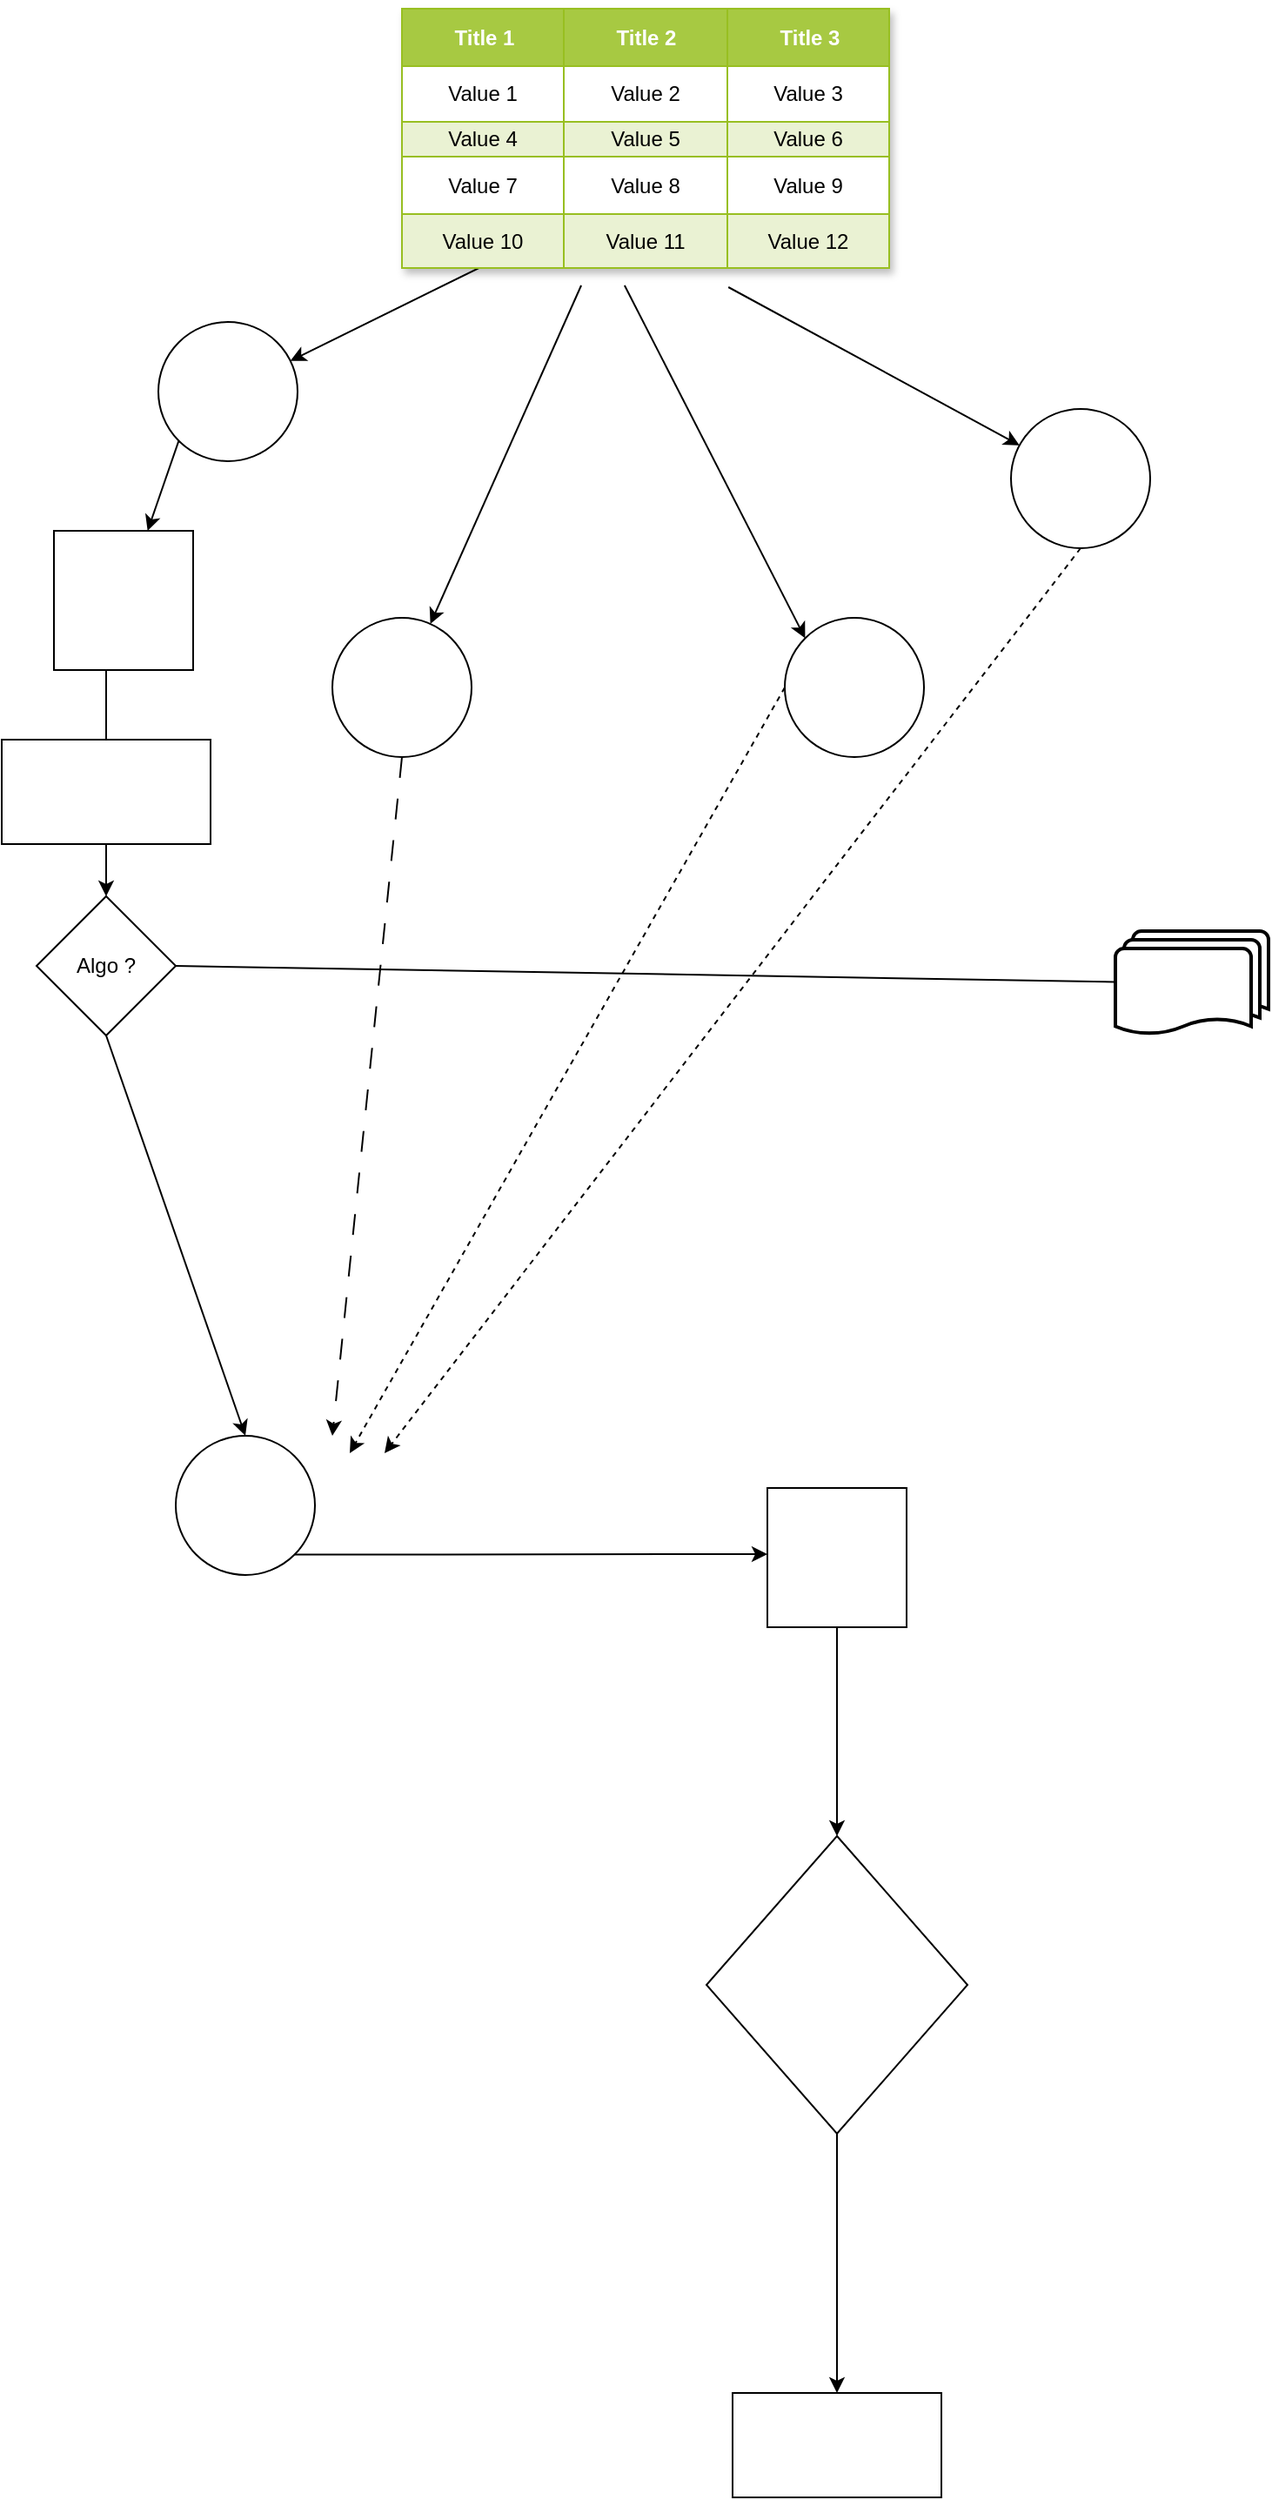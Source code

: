 <mxfile version="23.1.1" type="github">
  <diagram name="Page-1" id="6et_J9E4sg6bof_DBtYU">
    <mxGraphModel dx="2385" dy="2684" grid="1" gridSize="10" guides="1" tooltips="1" connect="1" arrows="1" fold="1" page="1" pageScale="1" pageWidth="827" pageHeight="1169" math="0" shadow="0">
      <root>
        <mxCell id="0" />
        <mxCell id="1" parent="0" />
        <mxCell id="__GGZ0lPWshj1fgfiYbz-3" value="" style="ellipse;whiteSpace=wrap;html=1;aspect=fixed;" vertex="1" parent="1">
          <mxGeometry x="100" y="140" width="80" height="80" as="geometry" />
        </mxCell>
        <mxCell id="__GGZ0lPWshj1fgfiYbz-4" value="" style="ellipse;whiteSpace=wrap;html=1;aspect=fixed;" vertex="1" parent="1">
          <mxGeometry x="200" y="310" width="80" height="80" as="geometry" />
        </mxCell>
        <mxCell id="__GGZ0lPWshj1fgfiYbz-5" value="" style="ellipse;whiteSpace=wrap;html=1;aspect=fixed;" vertex="1" parent="1">
          <mxGeometry x="460" y="310" width="80" height="80" as="geometry" />
        </mxCell>
        <mxCell id="__GGZ0lPWshj1fgfiYbz-6" value="" style="ellipse;whiteSpace=wrap;html=1;aspect=fixed;" vertex="1" parent="1">
          <mxGeometry x="590" y="190" width="80" height="80" as="geometry" />
        </mxCell>
        <mxCell id="__GGZ0lPWshj1fgfiYbz-13" value="" style="endArrow=classic;html=1;rounded=0;exitX=0.093;exitY=0.967;exitDx=0;exitDy=0;exitPerimeter=0;" edge="1" parent="1" target="__GGZ0lPWshj1fgfiYbz-4">
          <mxGeometry width="50" height="50" relative="1" as="geometry">
            <mxPoint x="343.02" y="119.01" as="sourcePoint" />
            <mxPoint x="440" y="240" as="targetPoint" />
          </mxGeometry>
        </mxCell>
        <mxCell id="__GGZ0lPWshj1fgfiYbz-14" value="" style="endArrow=classic;html=1;rounded=0;exitX=0.271;exitY=0.967;exitDx=0;exitDy=0;exitPerimeter=0;entryX=0;entryY=0;entryDx=0;entryDy=0;" edge="1" parent="1" target="__GGZ0lPWshj1fgfiYbz-5">
          <mxGeometry width="50" height="50" relative="1" as="geometry">
            <mxPoint x="367.94" y="119.01" as="sourcePoint" />
            <mxPoint x="266" y="323" as="targetPoint" />
          </mxGeometry>
        </mxCell>
        <mxCell id="__GGZ0lPWshj1fgfiYbz-15" value="" style="endArrow=classic;html=1;rounded=0;" edge="1" parent="1" target="__GGZ0lPWshj1fgfiYbz-6">
          <mxGeometry width="50" height="50" relative="1" as="geometry">
            <mxPoint x="427.6" y="120" as="sourcePoint" />
            <mxPoint x="482" y="332" as="targetPoint" />
          </mxGeometry>
        </mxCell>
        <mxCell id="__GGZ0lPWshj1fgfiYbz-16" value="" style="endArrow=classic;html=1;rounded=0;exitX=-0.007;exitY=-0.1;exitDx=0;exitDy=0;exitPerimeter=0;" edge="1" parent="1" target="__GGZ0lPWshj1fgfiYbz-3">
          <mxGeometry width="50" height="50" relative="1" as="geometry">
            <mxPoint x="329.02" y="87" as="sourcePoint" />
            <mxPoint x="605" y="221" as="targetPoint" />
          </mxGeometry>
        </mxCell>
        <mxCell id="__GGZ0lPWshj1fgfiYbz-18" value="" style="whiteSpace=wrap;html=1;aspect=fixed;" vertex="1" parent="1">
          <mxGeometry x="40" y="260" width="80" height="80" as="geometry" />
        </mxCell>
        <mxCell id="__GGZ0lPWshj1fgfiYbz-19" value="" style="endArrow=classic;html=1;rounded=0;exitX=0;exitY=1;exitDx=0;exitDy=0;" edge="1" parent="1" source="__GGZ0lPWshj1fgfiYbz-3" target="__GGZ0lPWshj1fgfiYbz-18">
          <mxGeometry width="50" height="50" relative="1" as="geometry">
            <mxPoint x="330" y="340" as="sourcePoint" />
            <mxPoint x="380" y="290" as="targetPoint" />
          </mxGeometry>
        </mxCell>
        <mxCell id="__GGZ0lPWshj1fgfiYbz-20" value="" style="endArrow=classic;html=1;rounded=0;exitX=0.375;exitY=1;exitDx=0;exitDy=0;exitPerimeter=0;" edge="1" parent="1" source="__GGZ0lPWshj1fgfiYbz-18">
          <mxGeometry width="50" height="50" relative="1" as="geometry">
            <mxPoint x="330" y="430" as="sourcePoint" />
            <mxPoint x="70" y="470" as="targetPoint" />
          </mxGeometry>
        </mxCell>
        <mxCell id="__GGZ0lPWshj1fgfiYbz-21" value="Algo ?&lt;br&gt;" style="rhombus;whiteSpace=wrap;html=1;" vertex="1" parent="1">
          <mxGeometry x="30" y="470" width="80" height="80" as="geometry" />
        </mxCell>
        <mxCell id="__GGZ0lPWshj1fgfiYbz-22" value="Assets" style="childLayout=tableLayout;recursiveResize=0;strokeColor=#98bf21;fillColor=#A7C942;shadow=1;" vertex="1" parent="1">
          <mxGeometry x="240" y="-40" width="280" height="149" as="geometry" />
        </mxCell>
        <mxCell id="__GGZ0lPWshj1fgfiYbz-23" style="shape=tableRow;horizontal=0;startSize=0;swimlaneHead=0;swimlaneBody=0;top=0;left=0;bottom=0;right=0;dropTarget=0;collapsible=0;recursiveResize=0;expand=0;fontStyle=0;strokeColor=inherit;fillColor=#ffffff;" vertex="1" parent="__GGZ0lPWshj1fgfiYbz-22">
          <mxGeometry width="280" height="33" as="geometry" />
        </mxCell>
        <mxCell id="__GGZ0lPWshj1fgfiYbz-24" value="Title 1" style="connectable=0;recursiveResize=0;strokeColor=inherit;fillColor=#A7C942;align=center;fontStyle=1;fontColor=#FFFFFF;html=1;" vertex="1" parent="__GGZ0lPWshj1fgfiYbz-23">
          <mxGeometry width="93" height="33" as="geometry">
            <mxRectangle width="93" height="33" as="alternateBounds" />
          </mxGeometry>
        </mxCell>
        <mxCell id="__GGZ0lPWshj1fgfiYbz-25" value="Title 2" style="connectable=0;recursiveResize=0;strokeColor=inherit;fillColor=#A7C942;align=center;fontStyle=1;fontColor=#FFFFFF;html=1;" vertex="1" parent="__GGZ0lPWshj1fgfiYbz-23">
          <mxGeometry x="93" width="94" height="33" as="geometry">
            <mxRectangle width="94" height="33" as="alternateBounds" />
          </mxGeometry>
        </mxCell>
        <mxCell id="__GGZ0lPWshj1fgfiYbz-26" value="Title 3" style="connectable=0;recursiveResize=0;strokeColor=inherit;fillColor=#A7C942;align=center;fontStyle=1;fontColor=#FFFFFF;html=1;" vertex="1" parent="__GGZ0lPWshj1fgfiYbz-23">
          <mxGeometry x="187" width="93" height="33" as="geometry">
            <mxRectangle width="93" height="33" as="alternateBounds" />
          </mxGeometry>
        </mxCell>
        <mxCell id="__GGZ0lPWshj1fgfiYbz-27" value="" style="shape=tableRow;horizontal=0;startSize=0;swimlaneHead=0;swimlaneBody=0;top=0;left=0;bottom=0;right=0;dropTarget=0;collapsible=0;recursiveResize=0;expand=0;fontStyle=0;strokeColor=inherit;fillColor=#ffffff;" vertex="1" parent="__GGZ0lPWshj1fgfiYbz-22">
          <mxGeometry y="33" width="280" height="32" as="geometry" />
        </mxCell>
        <mxCell id="__GGZ0lPWshj1fgfiYbz-28" value="Value 1" style="connectable=0;recursiveResize=0;strokeColor=inherit;fillColor=inherit;align=center;whiteSpace=wrap;html=1;" vertex="1" parent="__GGZ0lPWshj1fgfiYbz-27">
          <mxGeometry width="93" height="32" as="geometry">
            <mxRectangle width="93" height="32" as="alternateBounds" />
          </mxGeometry>
        </mxCell>
        <mxCell id="__GGZ0lPWshj1fgfiYbz-29" value="Value 2" style="connectable=0;recursiveResize=0;strokeColor=inherit;fillColor=inherit;align=center;whiteSpace=wrap;html=1;" vertex="1" parent="__GGZ0lPWshj1fgfiYbz-27">
          <mxGeometry x="93" width="94" height="32" as="geometry">
            <mxRectangle width="94" height="32" as="alternateBounds" />
          </mxGeometry>
        </mxCell>
        <mxCell id="__GGZ0lPWshj1fgfiYbz-30" value="Value 3" style="connectable=0;recursiveResize=0;strokeColor=inherit;fillColor=inherit;align=center;whiteSpace=wrap;html=1;" vertex="1" parent="__GGZ0lPWshj1fgfiYbz-27">
          <mxGeometry x="187" width="93" height="32" as="geometry">
            <mxRectangle width="93" height="32" as="alternateBounds" />
          </mxGeometry>
        </mxCell>
        <mxCell id="__GGZ0lPWshj1fgfiYbz-31" value="" style="shape=tableRow;horizontal=0;startSize=0;swimlaneHead=0;swimlaneBody=0;top=0;left=0;bottom=0;right=0;dropTarget=0;collapsible=0;recursiveResize=0;expand=0;fontStyle=1;strokeColor=inherit;fillColor=#EAF2D3;" vertex="1" parent="__GGZ0lPWshj1fgfiYbz-22">
          <mxGeometry y="65" width="280" height="20" as="geometry" />
        </mxCell>
        <mxCell id="__GGZ0lPWshj1fgfiYbz-32" value="Value 4" style="connectable=0;recursiveResize=0;strokeColor=inherit;fillColor=inherit;whiteSpace=wrap;html=1;" vertex="1" parent="__GGZ0lPWshj1fgfiYbz-31">
          <mxGeometry width="93" height="20" as="geometry">
            <mxRectangle width="93" height="20" as="alternateBounds" />
          </mxGeometry>
        </mxCell>
        <mxCell id="__GGZ0lPWshj1fgfiYbz-33" value="Value 5" style="connectable=0;recursiveResize=0;strokeColor=inherit;fillColor=inherit;whiteSpace=wrap;html=1;" vertex="1" parent="__GGZ0lPWshj1fgfiYbz-31">
          <mxGeometry x="93" width="94" height="20" as="geometry">
            <mxRectangle width="94" height="20" as="alternateBounds" />
          </mxGeometry>
        </mxCell>
        <mxCell id="__GGZ0lPWshj1fgfiYbz-34" value="Value 6" style="connectable=0;recursiveResize=0;strokeColor=inherit;fillColor=inherit;whiteSpace=wrap;html=1;" vertex="1" parent="__GGZ0lPWshj1fgfiYbz-31">
          <mxGeometry x="187" width="93" height="20" as="geometry">
            <mxRectangle width="93" height="20" as="alternateBounds" />
          </mxGeometry>
        </mxCell>
        <mxCell id="__GGZ0lPWshj1fgfiYbz-35" value="" style="shape=tableRow;horizontal=0;startSize=0;swimlaneHead=0;swimlaneBody=0;top=0;left=0;bottom=0;right=0;dropTarget=0;collapsible=0;recursiveResize=0;expand=0;fontStyle=0;strokeColor=inherit;fillColor=#ffffff;" vertex="1" parent="__GGZ0lPWshj1fgfiYbz-22">
          <mxGeometry y="85" width="280" height="33" as="geometry" />
        </mxCell>
        <mxCell id="__GGZ0lPWshj1fgfiYbz-36" value="Value 7" style="connectable=0;recursiveResize=0;strokeColor=inherit;fillColor=inherit;fontStyle=0;align=center;whiteSpace=wrap;html=1;" vertex="1" parent="__GGZ0lPWshj1fgfiYbz-35">
          <mxGeometry width="93" height="33" as="geometry">
            <mxRectangle width="93" height="33" as="alternateBounds" />
          </mxGeometry>
        </mxCell>
        <mxCell id="__GGZ0lPWshj1fgfiYbz-37" value="Value 8" style="connectable=0;recursiveResize=0;strokeColor=inherit;fillColor=inherit;fontStyle=0;align=center;whiteSpace=wrap;html=1;" vertex="1" parent="__GGZ0lPWshj1fgfiYbz-35">
          <mxGeometry x="93" width="94" height="33" as="geometry">
            <mxRectangle width="94" height="33" as="alternateBounds" />
          </mxGeometry>
        </mxCell>
        <mxCell id="__GGZ0lPWshj1fgfiYbz-38" value="Value 9" style="connectable=0;recursiveResize=0;strokeColor=inherit;fillColor=inherit;fontStyle=0;align=center;whiteSpace=wrap;html=1;" vertex="1" parent="__GGZ0lPWshj1fgfiYbz-35">
          <mxGeometry x="187" width="93" height="33" as="geometry">
            <mxRectangle width="93" height="33" as="alternateBounds" />
          </mxGeometry>
        </mxCell>
        <mxCell id="__GGZ0lPWshj1fgfiYbz-39" value="" style="shape=tableRow;horizontal=0;startSize=0;swimlaneHead=0;swimlaneBody=0;top=0;left=0;bottom=0;right=0;dropTarget=0;collapsible=0;recursiveResize=0;expand=0;fontStyle=1;strokeColor=inherit;fillColor=#EAF2D3;" vertex="1" parent="__GGZ0lPWshj1fgfiYbz-22">
          <mxGeometry y="118" width="280" height="31" as="geometry" />
        </mxCell>
        <mxCell id="__GGZ0lPWshj1fgfiYbz-40" value="Value 10" style="connectable=0;recursiveResize=0;strokeColor=inherit;fillColor=inherit;whiteSpace=wrap;html=1;" vertex="1" parent="__GGZ0lPWshj1fgfiYbz-39">
          <mxGeometry width="93" height="31" as="geometry">
            <mxRectangle width="93" height="31" as="alternateBounds" />
          </mxGeometry>
        </mxCell>
        <mxCell id="__GGZ0lPWshj1fgfiYbz-41" value="Value 11" style="connectable=0;recursiveResize=0;strokeColor=inherit;fillColor=inherit;whiteSpace=wrap;html=1;" vertex="1" parent="__GGZ0lPWshj1fgfiYbz-39">
          <mxGeometry x="93" width="94" height="31" as="geometry">
            <mxRectangle width="94" height="31" as="alternateBounds" />
          </mxGeometry>
        </mxCell>
        <mxCell id="__GGZ0lPWshj1fgfiYbz-42" value="Value 12" style="connectable=0;recursiveResize=0;strokeColor=inherit;fillColor=inherit;whiteSpace=wrap;html=1;" vertex="1" parent="__GGZ0lPWshj1fgfiYbz-39">
          <mxGeometry x="187" width="93" height="31" as="geometry">
            <mxRectangle width="93" height="31" as="alternateBounds" />
          </mxGeometry>
        </mxCell>
        <mxCell id="__GGZ0lPWshj1fgfiYbz-43" value="" style="strokeWidth=2;html=1;shape=mxgraph.flowchart.multi-document;whiteSpace=wrap;" vertex="1" parent="1">
          <mxGeometry x="650" y="490" width="88" height="60" as="geometry" />
        </mxCell>
        <mxCell id="__GGZ0lPWshj1fgfiYbz-46" value="" style="endArrow=none;html=1;rounded=0;exitX=1;exitY=0.5;exitDx=0;exitDy=0;" edge="1" parent="1" source="__GGZ0lPWshj1fgfiYbz-21" target="__GGZ0lPWshj1fgfiYbz-43">
          <mxGeometry width="50" height="50" relative="1" as="geometry">
            <mxPoint x="340" y="420" as="sourcePoint" />
            <mxPoint x="390" y="370" as="targetPoint" />
          </mxGeometry>
        </mxCell>
        <mxCell id="__GGZ0lPWshj1fgfiYbz-48" value="" style="endArrow=classic;html=1;rounded=0;exitX=0.5;exitY=1;exitDx=0;exitDy=0;entryX=0.5;entryY=0;entryDx=0;entryDy=0;" edge="1" parent="1" source="__GGZ0lPWshj1fgfiYbz-21" target="__GGZ0lPWshj1fgfiYbz-50">
          <mxGeometry width="50" height="50" relative="1" as="geometry">
            <mxPoint x="340" y="450" as="sourcePoint" />
            <mxPoint x="70" y="630" as="targetPoint" />
          </mxGeometry>
        </mxCell>
        <mxCell id="__GGZ0lPWshj1fgfiYbz-50" value="" style="ellipse;whiteSpace=wrap;html=1;aspect=fixed;" vertex="1" parent="1">
          <mxGeometry x="110" y="780" width="80" height="80" as="geometry" />
        </mxCell>
        <mxCell id="__GGZ0lPWshj1fgfiYbz-52" value="" style="rounded=0;whiteSpace=wrap;html=1;" vertex="1" parent="1">
          <mxGeometry x="10" y="380" width="120" height="60" as="geometry" />
        </mxCell>
        <mxCell id="__GGZ0lPWshj1fgfiYbz-53" value="" style="endArrow=classic;html=1;rounded=0;exitX=0.5;exitY=1;exitDx=0;exitDy=0;dashed=1;dashPattern=12 12;" edge="1" parent="1" source="__GGZ0lPWshj1fgfiYbz-4">
          <mxGeometry width="50" height="50" relative="1" as="geometry">
            <mxPoint x="550" y="660" as="sourcePoint" />
            <mxPoint x="200" y="780" as="targetPoint" />
          </mxGeometry>
        </mxCell>
        <mxCell id="__GGZ0lPWshj1fgfiYbz-54" value="" style="endArrow=classic;html=1;rounded=0;exitX=0;exitY=0.5;exitDx=0;exitDy=0;dashed=1;" edge="1" parent="1" source="__GGZ0lPWshj1fgfiYbz-5">
          <mxGeometry width="50" height="50" relative="1" as="geometry">
            <mxPoint x="280" y="770" as="sourcePoint" />
            <mxPoint x="210" y="790" as="targetPoint" />
          </mxGeometry>
        </mxCell>
        <mxCell id="__GGZ0lPWshj1fgfiYbz-55" value="" style="endArrow=classic;html=1;rounded=0;exitX=0.5;exitY=1;exitDx=0;exitDy=0;dashed=1;" edge="1" parent="1" source="__GGZ0lPWshj1fgfiYbz-6">
          <mxGeometry width="50" height="50" relative="1" as="geometry">
            <mxPoint x="550" y="660" as="sourcePoint" />
            <mxPoint x="230" y="790" as="targetPoint" />
          </mxGeometry>
        </mxCell>
        <mxCell id="__GGZ0lPWshj1fgfiYbz-56" value="" style="endArrow=classic;html=1;rounded=0;exitX=1;exitY=1;exitDx=0;exitDy=0;" edge="1" parent="1" source="__GGZ0lPWshj1fgfiYbz-50">
          <mxGeometry width="50" height="50" relative="1" as="geometry">
            <mxPoint x="550" y="660" as="sourcePoint" />
            <mxPoint x="450" y="848" as="targetPoint" />
          </mxGeometry>
        </mxCell>
        <mxCell id="__GGZ0lPWshj1fgfiYbz-57" value="" style="whiteSpace=wrap;html=1;aspect=fixed;" vertex="1" parent="1">
          <mxGeometry x="450" y="810" width="80" height="80" as="geometry" />
        </mxCell>
        <mxCell id="__GGZ0lPWshj1fgfiYbz-58" value="" style="endArrow=classic;html=1;rounded=0;exitX=0.5;exitY=1;exitDx=0;exitDy=0;" edge="1" parent="1" source="__GGZ0lPWshj1fgfiYbz-57">
          <mxGeometry width="50" height="50" relative="1" as="geometry">
            <mxPoint x="550" y="870" as="sourcePoint" />
            <mxPoint x="490" y="1010" as="targetPoint" />
          </mxGeometry>
        </mxCell>
        <mxCell id="__GGZ0lPWshj1fgfiYbz-59" value="" style="rhombus;whiteSpace=wrap;html=1;" vertex="1" parent="1">
          <mxGeometry x="415" y="1010" width="150" height="171" as="geometry" />
        </mxCell>
        <mxCell id="__GGZ0lPWshj1fgfiYbz-60" value="" style="rounded=0;whiteSpace=wrap;html=1;" vertex="1" parent="1">
          <mxGeometry x="430" y="1330" width="120" height="60" as="geometry" />
        </mxCell>
        <mxCell id="__GGZ0lPWshj1fgfiYbz-61" value="" style="endArrow=classic;html=1;rounded=0;exitX=0.5;exitY=1;exitDx=0;exitDy=0;entryX=0.5;entryY=0;entryDx=0;entryDy=0;" edge="1" parent="1" source="__GGZ0lPWshj1fgfiYbz-59" target="__GGZ0lPWshj1fgfiYbz-60">
          <mxGeometry width="50" height="50" relative="1" as="geometry">
            <mxPoint x="550" y="820" as="sourcePoint" />
            <mxPoint x="710" y="1300" as="targetPoint" />
          </mxGeometry>
        </mxCell>
      </root>
    </mxGraphModel>
  </diagram>
</mxfile>

